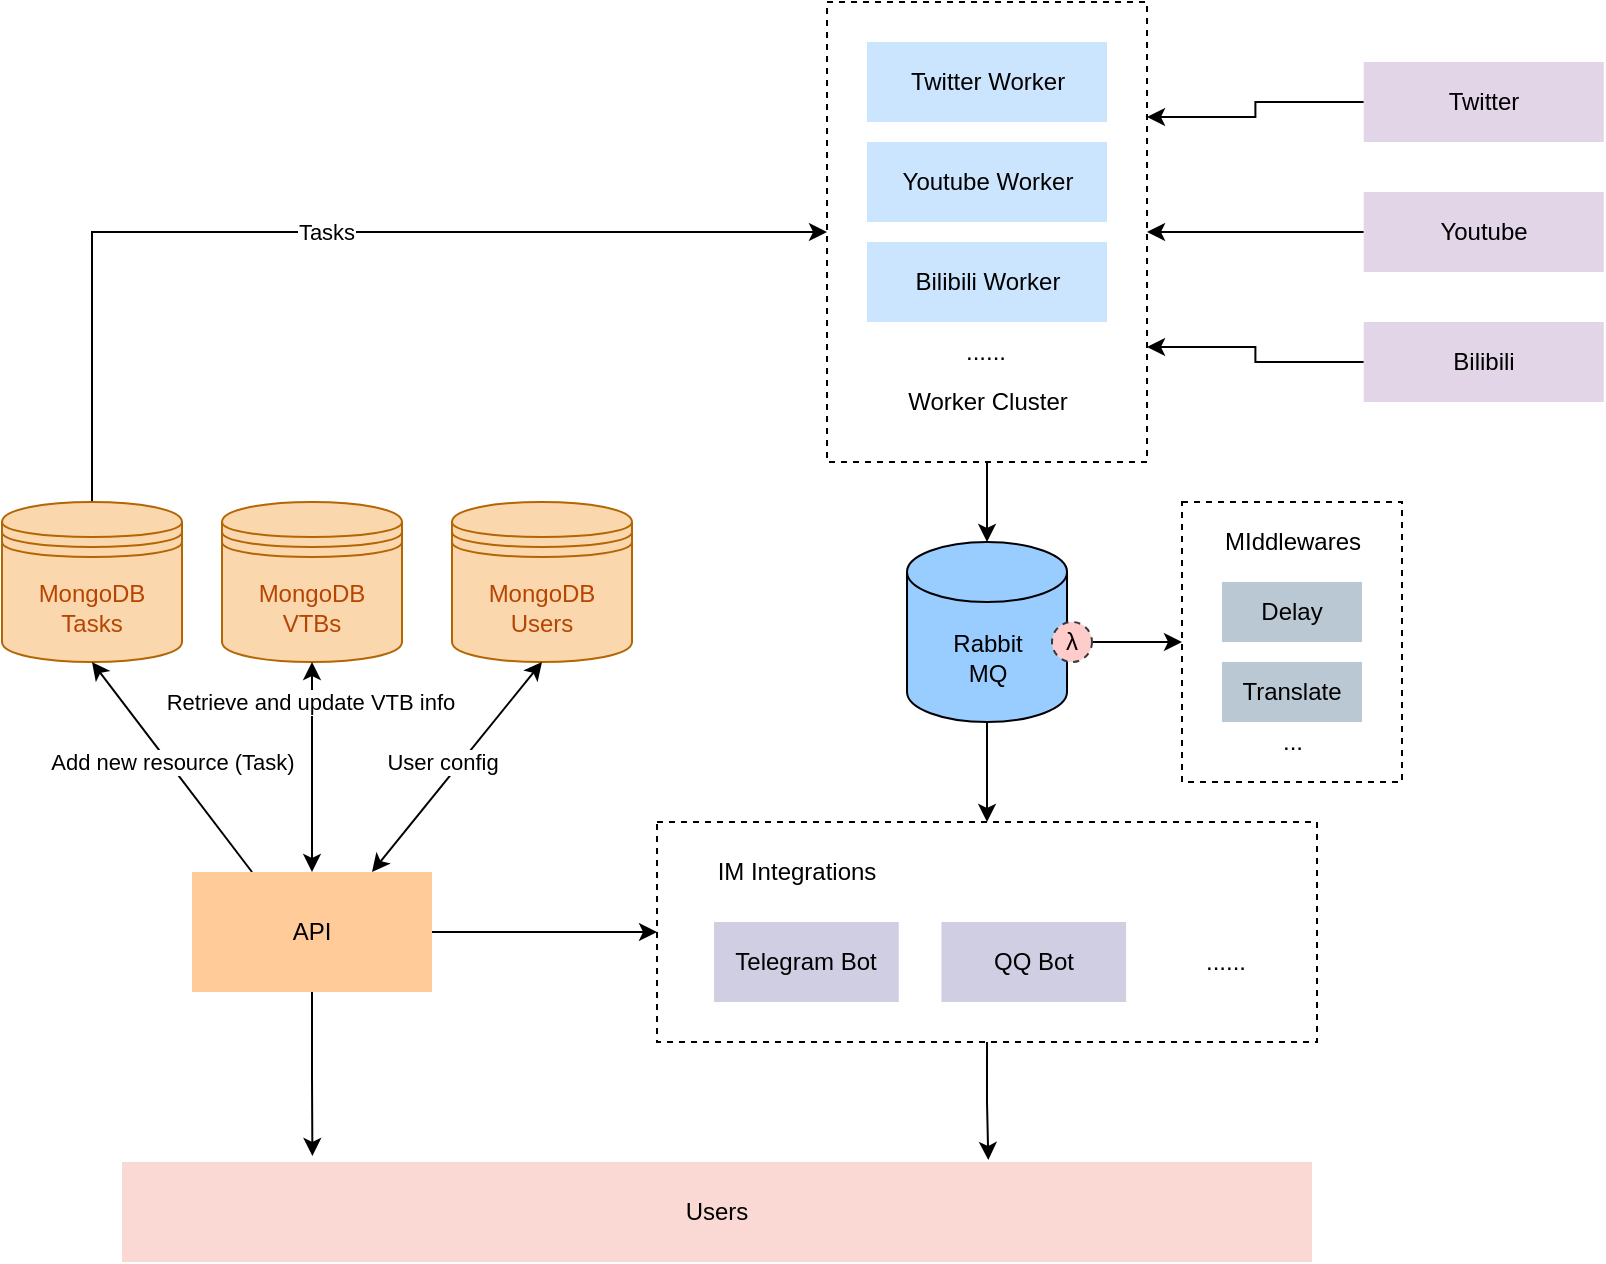 <mxfile version="15.5.4" type="embed"><diagram id="K8gbWWgciXM93NndIorP" name="Page-1"><mxGraphModel dx="987" dy="788" grid="1" gridSize="10" guides="1" tooltips="1" connect="1" arrows="1" fold="1" page="1" pageScale="1" pageWidth="1200" pageHeight="1920" background="#FFFFFF" math="0" shadow="0"><root><mxCell id="0"/><mxCell id="1" parent="0"/><mxCell id="92" style="edgeStyle=orthogonalEdgeStyle;rounded=0;orthogonalLoop=1;jettySize=auto;html=1;exitX=0;exitY=0.5;exitDx=0;exitDy=0;entryX=1;entryY=0.25;entryDx=0;entryDy=0;strokeColor=#000000;" parent="1" source="2" target="5" edge="1"><mxGeometry relative="1" as="geometry"/></mxCell><mxCell id="2" value="Twitter" style="rounded=0;whiteSpace=wrap;html=1;fillColor=#e1d5e7;strokeColor=none;fontColor=#000000;" parent="1" vertex="1"><mxGeometry x="875.88" y="100" width="120" height="40" as="geometry"/></mxCell><mxCell id="93" style="edgeStyle=orthogonalEdgeStyle;rounded=0;orthogonalLoop=1;jettySize=auto;html=1;exitX=0;exitY=0.5;exitDx=0;exitDy=0;entryX=1;entryY=0.5;entryDx=0;entryDy=0;strokeColor=#000000;" parent="1" source="3" target="5" edge="1"><mxGeometry relative="1" as="geometry"/></mxCell><mxCell id="3" value="Youtube" style="rounded=0;whiteSpace=wrap;html=1;fillColor=#e1d5e7;strokeColor=none;fontColor=#000000;" parent="1" vertex="1"><mxGeometry x="875.88" y="165" width="120" height="40" as="geometry"/></mxCell><mxCell id="91" style="edgeStyle=orthogonalEdgeStyle;rounded=0;orthogonalLoop=1;jettySize=auto;html=1;exitX=0;exitY=0.5;exitDx=0;exitDy=0;entryX=1;entryY=0.75;entryDx=0;entryDy=0;strokeColor=#000000;" parent="1" source="4" target="5" edge="1"><mxGeometry relative="1" as="geometry"/></mxCell><mxCell id="4" value="Bilibili" style="rounded=0;whiteSpace=wrap;html=1;fillColor=#e1d5e7;strokeColor=none;fontColor=#000000;" parent="1" vertex="1"><mxGeometry x="875.88" y="230" width="120" height="40" as="geometry"/></mxCell><mxCell id="32" style="edgeStyle=none;html=1;entryX=0.5;entryY=0;entryDx=0;entryDy=0;exitX=0.5;exitY=1;exitDx=0;exitDy=0;exitPerimeter=0;strokeColor=#000000;" parent="1" source="96" target="27" edge="1"><mxGeometry relative="1" as="geometry"><mxPoint x="687.506" y="430" as="sourcePoint"/></mxGeometry></mxCell><mxCell id="25" style="edgeStyle=none;html=1;exitX=0.5;exitY=1;exitDx=0;exitDy=0;entryX=0.5;entryY=0;entryDx=0;entryDy=0;entryPerimeter=0;strokeColor=#000000;" parent="1" source="5" target="96" edge="1"><mxGeometry relative="1" as="geometry"><mxPoint x="687.51" y="350" as="targetPoint"/></mxGeometry></mxCell><mxCell id="87" value="Tasks" style="edgeStyle=orthogonalEdgeStyle;rounded=0;orthogonalLoop=1;jettySize=auto;html=1;exitX=0.5;exitY=0;exitDx=0;exitDy=0;exitPerimeter=0;entryX=0;entryY=0.5;entryDx=0;entryDy=0;strokeColor=#000000;fontColor=#000000;labelBackgroundColor=#FFFFFF;" parent="1" source="34" target="5" edge="1"><mxGeometry relative="1" as="geometry"/></mxCell><mxCell id="34" value="MongoDB&lt;br&gt;Tasks" style="shape=datastore;whiteSpace=wrap;html=1;boundedLbl=1;backgroundOutline=1;size=15;fillColor=#fad7ac;strokeColor=#b46504;fontColor=#B64504;align=center;" parent="1" vertex="1"><mxGeometry x="195" y="320" width="90" height="80" as="geometry"/></mxCell><mxCell id="40" value="MongoDB&lt;br&gt;VTBs" style="shape=datastore;whiteSpace=wrap;html=1;boundedLbl=1;backgroundOutline=1;size=15;fillColor=#fad7ac;strokeColor=#b46504;fontColor=#B64504;" parent="1" vertex="1"><mxGeometry x="305" y="320" width="90" height="80" as="geometry"/></mxCell><mxCell id="53" style="edgeStyle=none;html=1;exitX=1;exitY=0.5;exitDx=0;exitDy=0;entryX=0;entryY=0.5;entryDx=0;entryDy=0;strokeColor=#000000;" parent="1" source="45" target="27" edge="1"><mxGeometry relative="1" as="geometry"/></mxCell><mxCell id="55" value="Add new resource (Task)" style="edgeStyle=none;html=1;exitX=0.25;exitY=0;exitDx=0;exitDy=0;entryX=0.5;entryY=1;entryDx=0;entryDy=0;entryPerimeter=0;strokeColor=#000000;fontColor=#000000;labelBackgroundColor=#FFFFFF;" parent="1" source="45" target="34" edge="1"><mxGeometry x="0.03" y="-2" relative="1" as="geometry"><mxPoint as="offset"/></mxGeometry></mxCell><mxCell id="110" style="edgeStyle=orthogonalEdgeStyle;rounded=0;orthogonalLoop=1;jettySize=auto;html=1;exitX=0.5;exitY=1;exitDx=0;exitDy=0;entryX=0.16;entryY=-0.06;entryDx=0;entryDy=0;entryPerimeter=0;labelBackgroundColor=none;fontColor=#000000;strokeColor=#000000;" edge="1" parent="1" source="45" target="48"><mxGeometry relative="1" as="geometry"/></mxCell><mxCell id="45" value="API" style="rounded=0;whiteSpace=wrap;html=1;fillColor=#ffcc99;strokeColor=none;fontColor=#000000;" parent="1" vertex="1"><mxGeometry x="290" y="505" width="120" height="60" as="geometry"/></mxCell><mxCell id="48" value="Users" style="rounded=0;whiteSpace=wrap;html=1;fillColor=#fad9d5;strokeColor=none;fontColor=#000000;" parent="1" vertex="1"><mxGeometry x="255" y="650" width="595" height="50" as="geometry"/></mxCell><mxCell id="58" value="MongoDB&lt;br&gt;Users" style="shape=datastore;whiteSpace=wrap;html=1;boundedLbl=1;backgroundOutline=1;size=15;fillColor=#fad7ac;strokeColor=#b46504;fontColor=#B64504;" parent="1" vertex="1"><mxGeometry x="420" y="320" width="90" height="80" as="geometry"/></mxCell><mxCell id="63" value="" style="endArrow=classic;startArrow=classic;html=1;entryX=0.5;entryY=1;entryDx=0;entryDy=0;entryPerimeter=0;exitX=0.75;exitY=0;exitDx=0;exitDy=0;strokeColor=#000000;fontColor=#000000;labelBackgroundColor=none;" parent="1" source="45" target="58" edge="1"><mxGeometry width="50" height="50" relative="1" as="geometry"><mxPoint x="550" y="460" as="sourcePoint"/><mxPoint x="600" y="410" as="targetPoint"/></mxGeometry></mxCell><mxCell id="64" value="User config" style="edgeLabel;html=1;align=center;verticalAlign=middle;resizable=0;points=[];labelBackgroundColor=#FFFFFF;fontColor=#000000;" parent="63" vertex="1" connectable="0"><mxGeometry x="-0.114" y="-1" relative="1" as="geometry"><mxPoint x="-4" y="-9" as="offset"/></mxGeometry></mxCell><mxCell id="65" value="" style="endArrow=classic;startArrow=classic;html=1;entryX=0.5;entryY=1;entryDx=0;entryDy=0;entryPerimeter=0;exitX=0.5;exitY=0;exitDx=0;exitDy=0;strokeColor=#000000;" parent="1" source="45" target="40" edge="1"><mxGeometry width="50" height="50" relative="1" as="geometry"><mxPoint x="550" y="460" as="sourcePoint"/><mxPoint x="600" y="410" as="targetPoint"/></mxGeometry></mxCell><mxCell id="66" value="Retrieve and update VTB info" style="edgeLabel;html=1;align=center;verticalAlign=middle;resizable=0;points=[];fontColor=#000000;labelBackgroundColor=#FFFFFF;" parent="65" vertex="1" connectable="0"><mxGeometry x="0.619" y="1" relative="1" as="geometry"><mxPoint as="offset"/></mxGeometry></mxCell><mxCell id="79" value="" style="group" parent="1" vertex="1" connectable="0"><mxGeometry x="785" y="320" width="110" height="140" as="geometry"/></mxCell><mxCell id="67" value="" style="rounded=0;whiteSpace=wrap;html=1;dashed=1;fillColor=none;strokeColor=#000000;" parent="79" vertex="1"><mxGeometry width="110" height="140" as="geometry"/></mxCell><mxCell id="69" value="Translate" style="rounded=0;whiteSpace=wrap;html=1;fillColor=#bac8d3;strokeColor=none;fontColor=#000000;" parent="79" vertex="1"><mxGeometry x="20" y="80" width="70" height="30" as="geometry"/></mxCell><mxCell id="70" value="MIddlewares" style="text;html=1;align=center;verticalAlign=middle;resizable=0;points=[];autosize=1;strokeColor=none;fillColor=none;fontColor=#000000;" parent="79" vertex="1"><mxGeometry x="15" y="10" width="80" height="20" as="geometry"/></mxCell><mxCell id="76" value="..." style="text;html=1;align=center;verticalAlign=middle;resizable=0;points=[];autosize=1;strokeColor=none;fillColor=none;" parent="79" vertex="1"><mxGeometry x="40" y="110" width="30" height="20" as="geometry"/></mxCell><mxCell id="68" value="Delay" style="rounded=0;whiteSpace=wrap;html=1;fillColor=#bac8d3;strokeColor=none;fontColor=#000000;" parent="79" vertex="1"><mxGeometry x="20" y="40" width="70" height="30" as="geometry"/></mxCell><mxCell id="90" value="" style="group;fontColor=#000000;" parent="1" vertex="1" connectable="0"><mxGeometry x="607.51" y="70" width="160" height="230" as="geometry"/></mxCell><mxCell id="5" value="" style="rounded=0;whiteSpace=wrap;html=1;dashed=1;fillColor=none;strokeColor=#000000;" parent="90" vertex="1"><mxGeometry width="160" height="230" as="geometry"/></mxCell><mxCell id="6" value="Twitter Worker" style="rounded=0;whiteSpace=wrap;html=1;fillColor=#cce5ff;strokeColor=none;fontColor=#000000;" parent="90" vertex="1"><mxGeometry x="20" y="20" width="120" height="40" as="geometry"/></mxCell><mxCell id="9" value="Youtube Worker" style="rounded=0;whiteSpace=wrap;html=1;fillColor=#cce5ff;strokeColor=none;fontColor=#000000;" parent="90" vertex="1"><mxGeometry x="20" y="70" width="120" height="40" as="geometry"/></mxCell><mxCell id="10" value="Bilibili Worker" style="rounded=0;whiteSpace=wrap;html=1;fillColor=#cce5ff;strokeColor=none;fontColor=#000000;" parent="90" vertex="1"><mxGeometry x="20" y="120" width="120" height="40" as="geometry"/></mxCell><mxCell id="13" value="Worker Cluster" style="text;html=1;strokeColor=none;fillColor=none;align=center;verticalAlign=middle;whiteSpace=wrap;rounded=0;direction=south;fontColor=#000000;" parent="90" vertex="1"><mxGeometry x="20.16" y="180" width="119.67" height="40" as="geometry"/></mxCell><mxCell id="22" value="......" style="text;html=1;strokeColor=none;fillColor=none;align=center;verticalAlign=middle;whiteSpace=wrap;rounded=0;fontColor=#000000;" parent="90" vertex="1"><mxGeometry x="55.818" y="160" width="48.35" height="30" as="geometry"/></mxCell><mxCell id="95" value="" style="group" parent="1" vertex="1" connectable="0"><mxGeometry x="522.51" y="480" width="330" height="110" as="geometry"/></mxCell><mxCell id="27" value="" style="rounded=0;whiteSpace=wrap;html=1;dashed=1;fillColor=none;strokeColor=#000000;" parent="95" vertex="1"><mxGeometry width="330" height="110" as="geometry"/></mxCell><mxCell id="28" value="Telegram Bot" style="rounded=0;whiteSpace=wrap;html=1;fillColor=#d0cee2;strokeColor=none;fontColor=#000000;" parent="95" vertex="1"><mxGeometry x="28.53" y="50" width="92.34" height="40" as="geometry"/></mxCell><mxCell id="29" value="QQ Bot" style="rounded=0;whiteSpace=wrap;html=1;fillColor=#d0cee2;strokeColor=none;fontColor=#000000;" parent="95" vertex="1"><mxGeometry x="142.21" y="50" width="92.34" height="40" as="geometry"/></mxCell><mxCell id="30" value="......" style="text;html=1;strokeColor=none;fillColor=none;align=center;verticalAlign=middle;whiteSpace=wrap;rounded=0;fontColor=#000000;" parent="95" vertex="1"><mxGeometry x="260.878" y="55" width="48.35" height="30" as="geometry"/></mxCell><mxCell id="31" value="IM Integrations" style="text;html=1;strokeColor=none;fillColor=none;align=center;verticalAlign=middle;whiteSpace=wrap;rounded=0;fontColor=#000000;" parent="95" vertex="1"><mxGeometry x="28.53" y="10" width="82.5" height="30" as="geometry"/></mxCell><mxCell id="96" value="Rabbit&lt;br&gt;MQ" style="shape=cylinder3;whiteSpace=wrap;html=1;boundedLbl=1;backgroundOutline=1;size=15;rounded=0;fontColor=#000000;strokeColor=#000000;fillColor=#99CCFF;" parent="1" vertex="1"><mxGeometry x="647.51" y="340" width="80" height="90" as="geometry"/></mxCell><mxCell id="103" style="edgeStyle=orthogonalEdgeStyle;rounded=0;orthogonalLoop=1;jettySize=auto;html=1;exitX=1;exitY=0.5;exitDx=0;exitDy=0;fontFamily=Helvetica;fontSize=12;fontColor=#000000;strokeColor=#000000;" parent="1" source="101" target="67" edge="1"><mxGeometry relative="1" as="geometry"/></mxCell><mxCell id="101" value="λ" style="ellipse;whiteSpace=wrap;html=1;rounded=0;dashed=1;strokeColor=#36393d;fillColor=#ffcccc;align=center;fontColor=#000000;" parent="1" vertex="1"><mxGeometry x="720" y="380" width="20" height="20" as="geometry"/></mxCell><mxCell id="111" style="edgeStyle=orthogonalEdgeStyle;rounded=0;orthogonalLoop=1;jettySize=auto;html=1;exitX=0.5;exitY=1;exitDx=0;exitDy=0;entryX=0.728;entryY=-0.02;entryDx=0;entryDy=0;entryPerimeter=0;labelBackgroundColor=none;fontColor=#000000;strokeColor=#000000;" edge="1" parent="1" source="27" target="48"><mxGeometry relative="1" as="geometry"/></mxCell></root></mxGraphModel></diagram></mxfile>